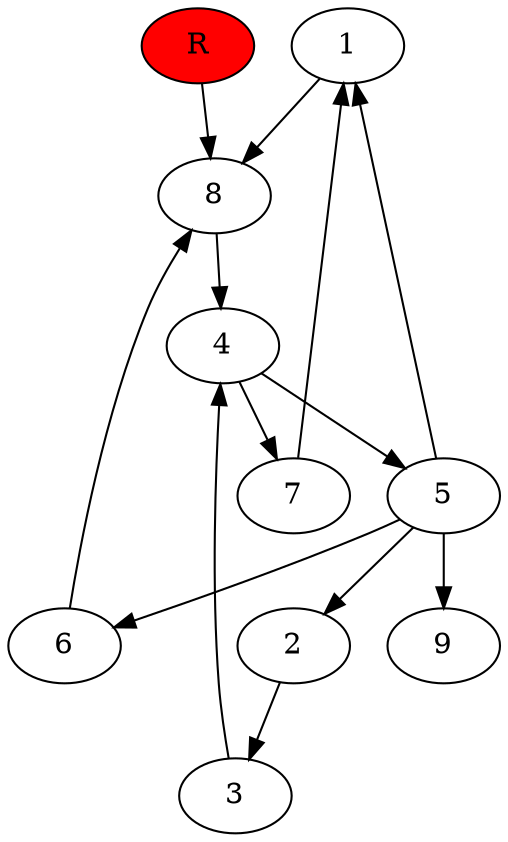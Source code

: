 digraph prb35721 {
	1
	2
	3
	4
	5
	6
	7
	8
	R [fillcolor="#ff0000" style=filled]
	1 -> 8
	2 -> 3
	3 -> 4
	4 -> 5
	4 -> 7
	5 -> 1
	5 -> 2
	5 -> 6
	5 -> 9
	6 -> 8
	7 -> 1
	8 -> 4
	R -> 8
}
